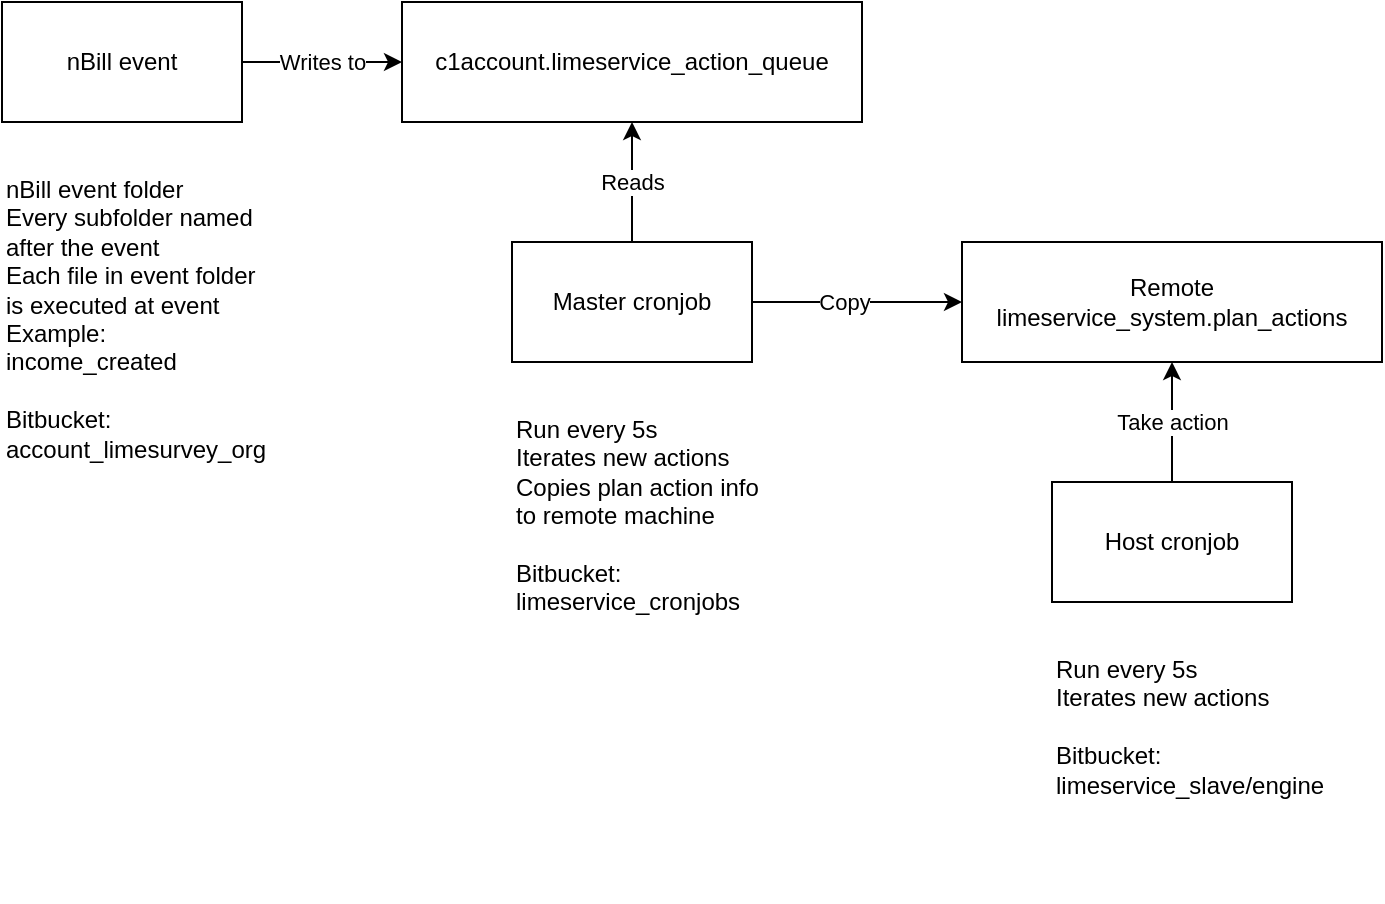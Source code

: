 <mxfile version="15.0.1" type="github">
  <diagram id="XQEstLa2-WwwkH6FFpHb" name="Page-1">
    <mxGraphModel dx="1260" dy="709" grid="1" gridSize="10" guides="1" tooltips="1" connect="1" arrows="1" fold="1" page="1" pageScale="1" pageWidth="827" pageHeight="1169" math="0" shadow="0">
      <root>
        <mxCell id="0" />
        <mxCell id="1" parent="0" />
        <mxCell id="w64wzA_e9NU8IU_Zn9Cp-15" value="Writes to" style="edgeStyle=orthogonalEdgeStyle;rounded=0;orthogonalLoop=1;jettySize=auto;html=1;" edge="1" parent="1" source="w64wzA_e9NU8IU_Zn9Cp-1" target="w64wzA_e9NU8IU_Zn9Cp-2">
          <mxGeometry relative="1" as="geometry" />
        </mxCell>
        <mxCell id="w64wzA_e9NU8IU_Zn9Cp-1" value="nBill event" style="rounded=0;whiteSpace=wrap;html=1;" vertex="1" parent="1">
          <mxGeometry x="80" y="200" width="120" height="60" as="geometry" />
        </mxCell>
        <mxCell id="w64wzA_e9NU8IU_Zn9Cp-2" value="c1account.limeservice_action_queue" style="rounded=0;whiteSpace=wrap;html=1;" vertex="1" parent="1">
          <mxGeometry x="280" y="200" width="230" height="60" as="geometry" />
        </mxCell>
        <mxCell id="w64wzA_e9NU8IU_Zn9Cp-3" value="&lt;div&gt;nBill event folder&lt;/div&gt;&lt;div&gt;Every subfolder named after the event&lt;/div&gt;&lt;div&gt;Each file in event folder is executed at event&lt;/div&gt;&lt;div&gt;Example: income_created&lt;br&gt;&lt;br&gt;Bitbucket: account_limesurvey_org&lt;br&gt;&lt;/div&gt;" style="text;html=1;strokeColor=none;fillColor=none;align=left;verticalAlign=top;whiteSpace=wrap;rounded=0;" vertex="1" parent="1">
          <mxGeometry x="80" y="280" width="120" height="100" as="geometry" />
        </mxCell>
        <mxCell id="w64wzA_e9NU8IU_Zn9Cp-9" value="" style="edgeStyle=orthogonalEdgeStyle;rounded=0;orthogonalLoop=1;jettySize=auto;html=1;entryX=0;entryY=0.5;entryDx=0;entryDy=0;" edge="1" parent="1" source="w64wzA_e9NU8IU_Zn9Cp-5" target="w64wzA_e9NU8IU_Zn9Cp-7">
          <mxGeometry relative="1" as="geometry">
            <mxPoint x="500" y="350" as="targetPoint" />
          </mxGeometry>
        </mxCell>
        <mxCell id="w64wzA_e9NU8IU_Zn9Cp-10" value="Copy" style="edgeLabel;html=1;align=center;verticalAlign=middle;resizable=0;points=[];" vertex="1" connectable="0" parent="w64wzA_e9NU8IU_Zn9Cp-9">
          <mxGeometry x="-0.125" relative="1" as="geometry">
            <mxPoint as="offset" />
          </mxGeometry>
        </mxCell>
        <mxCell id="w64wzA_e9NU8IU_Zn9Cp-16" value="Reads" style="edgeStyle=orthogonalEdgeStyle;rounded=0;orthogonalLoop=1;jettySize=auto;html=1;" edge="1" parent="1" source="w64wzA_e9NU8IU_Zn9Cp-5" target="w64wzA_e9NU8IU_Zn9Cp-2">
          <mxGeometry relative="1" as="geometry" />
        </mxCell>
        <mxCell id="w64wzA_e9NU8IU_Zn9Cp-5" value="Master cronjob" style="rounded=0;whiteSpace=wrap;html=1;align=center;verticalAlign=middle;" vertex="1" parent="1">
          <mxGeometry x="335" y="320" width="120" height="60" as="geometry" />
        </mxCell>
        <mxCell id="w64wzA_e9NU8IU_Zn9Cp-6" value="&lt;div&gt;Run every 5s&lt;/div&gt;&lt;div&gt;Iterates new actions&lt;/div&gt;&lt;div&gt;Copies plan action info to remote machine&lt;br&gt;&lt;/div&gt;&lt;div&gt;&lt;br&gt;&lt;/div&gt;&lt;div&gt;Bitbucket:&lt;br&gt;limeservice_cronjobs&lt;br&gt;&lt;/div&gt;" style="text;html=1;strokeColor=none;fillColor=none;align=left;verticalAlign=top;whiteSpace=wrap;rounded=0;" vertex="1" parent="1">
          <mxGeometry x="335" y="400" width="130" height="100" as="geometry" />
        </mxCell>
        <mxCell id="w64wzA_e9NU8IU_Zn9Cp-7" value="Remote&lt;br&gt;limeservice_system.plan_actions" style="rounded=0;whiteSpace=wrap;html=1;align=center;verticalAlign=middle;" vertex="1" parent="1">
          <mxGeometry x="560" y="320" width="210" height="60" as="geometry" />
        </mxCell>
        <mxCell id="w64wzA_e9NU8IU_Zn9Cp-12" value="Take action" style="edgeStyle=orthogonalEdgeStyle;rounded=0;orthogonalLoop=1;jettySize=auto;html=1;" edge="1" parent="1" source="w64wzA_e9NU8IU_Zn9Cp-11" target="w64wzA_e9NU8IU_Zn9Cp-7">
          <mxGeometry relative="1" as="geometry" />
        </mxCell>
        <mxCell id="w64wzA_e9NU8IU_Zn9Cp-11" value="Host cronjob" style="rounded=0;whiteSpace=wrap;html=1;align=center;verticalAlign=middle;" vertex="1" parent="1">
          <mxGeometry x="605" y="440" width="120" height="60" as="geometry" />
        </mxCell>
        <mxCell id="w64wzA_e9NU8IU_Zn9Cp-14" value="&lt;div&gt;Run every 5s&lt;/div&gt;&lt;div&gt;Iterates new actions&lt;br&gt;&lt;/div&gt;&lt;br&gt;Bitbucket:&lt;br&gt;limeservice_slave/engine" style="text;html=1;strokeColor=none;fillColor=none;align=left;verticalAlign=top;whiteSpace=wrap;rounded=0;" vertex="1" parent="1">
          <mxGeometry x="605" y="520" width="155" height="130" as="geometry" />
        </mxCell>
      </root>
    </mxGraphModel>
  </diagram>
</mxfile>
